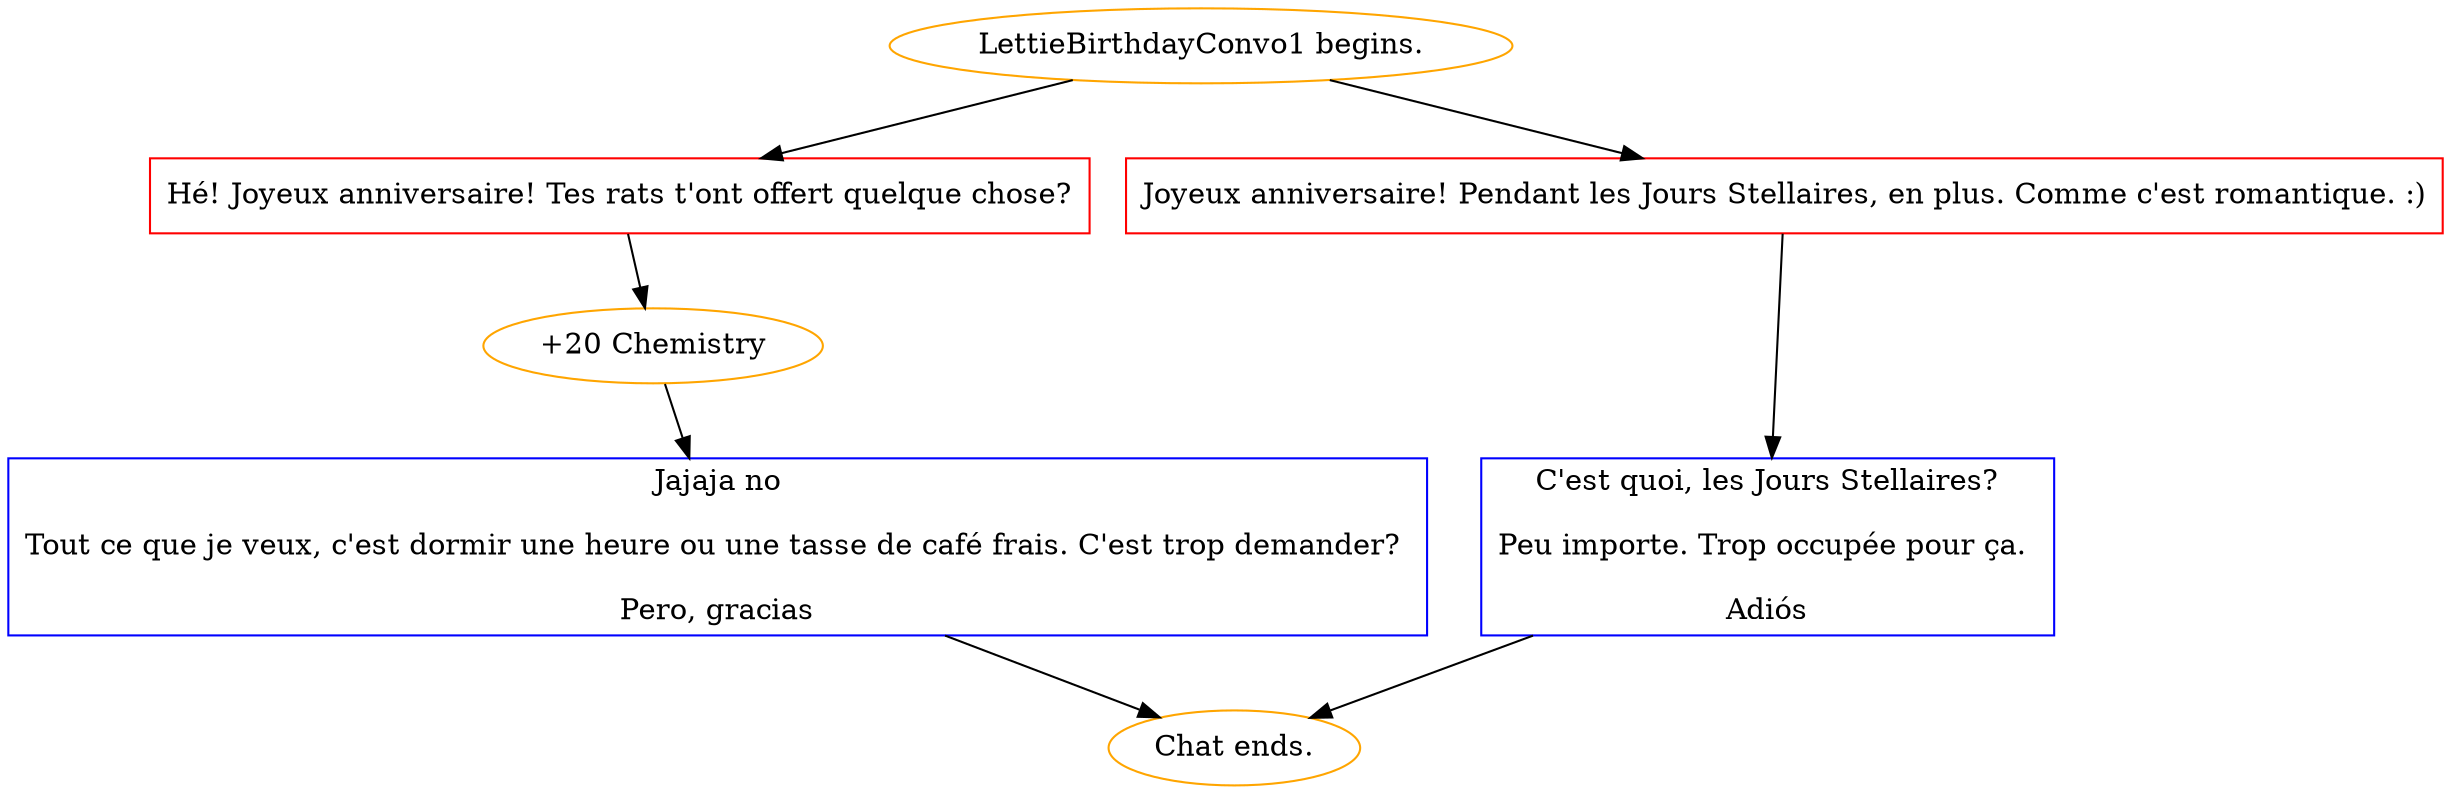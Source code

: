 digraph {
	"LettieBirthdayConvo1 begins." [color=orange];
		"LettieBirthdayConvo1 begins." -> j160519543;
		"LettieBirthdayConvo1 begins." -> j937982844;
	j160519543 [label="Hé! Joyeux anniversaire! Tes rats t'ont offert quelque chose?",shape=box,color=red];
		j160519543 -> j3700527408;
	j937982844 [label="Joyeux anniversaire! Pendant les Jours Stellaires, en plus. Comme c'est romantique. :)",shape=box,color=red];
		j937982844 -> j3273921638;
	j3700527408 [label="+20 Chemistry",color=orange];
		j3700527408 -> j3161108015;
	j3273921638 [label="C'est quoi, les Jours Stellaires?
Peu importe. Trop occupée pour ça. 
Adiós",shape=box,color=blue];
		j3273921638 -> "Chat ends.";
	j3161108015 [label="Jajaja no
Tout ce que je veux, c'est dormir une heure ou une tasse de café frais. C'est trop demander? 
Pero, gracias",shape=box,color=blue];
		j3161108015 -> "Chat ends.";
	"Chat ends." [color=orange];
}